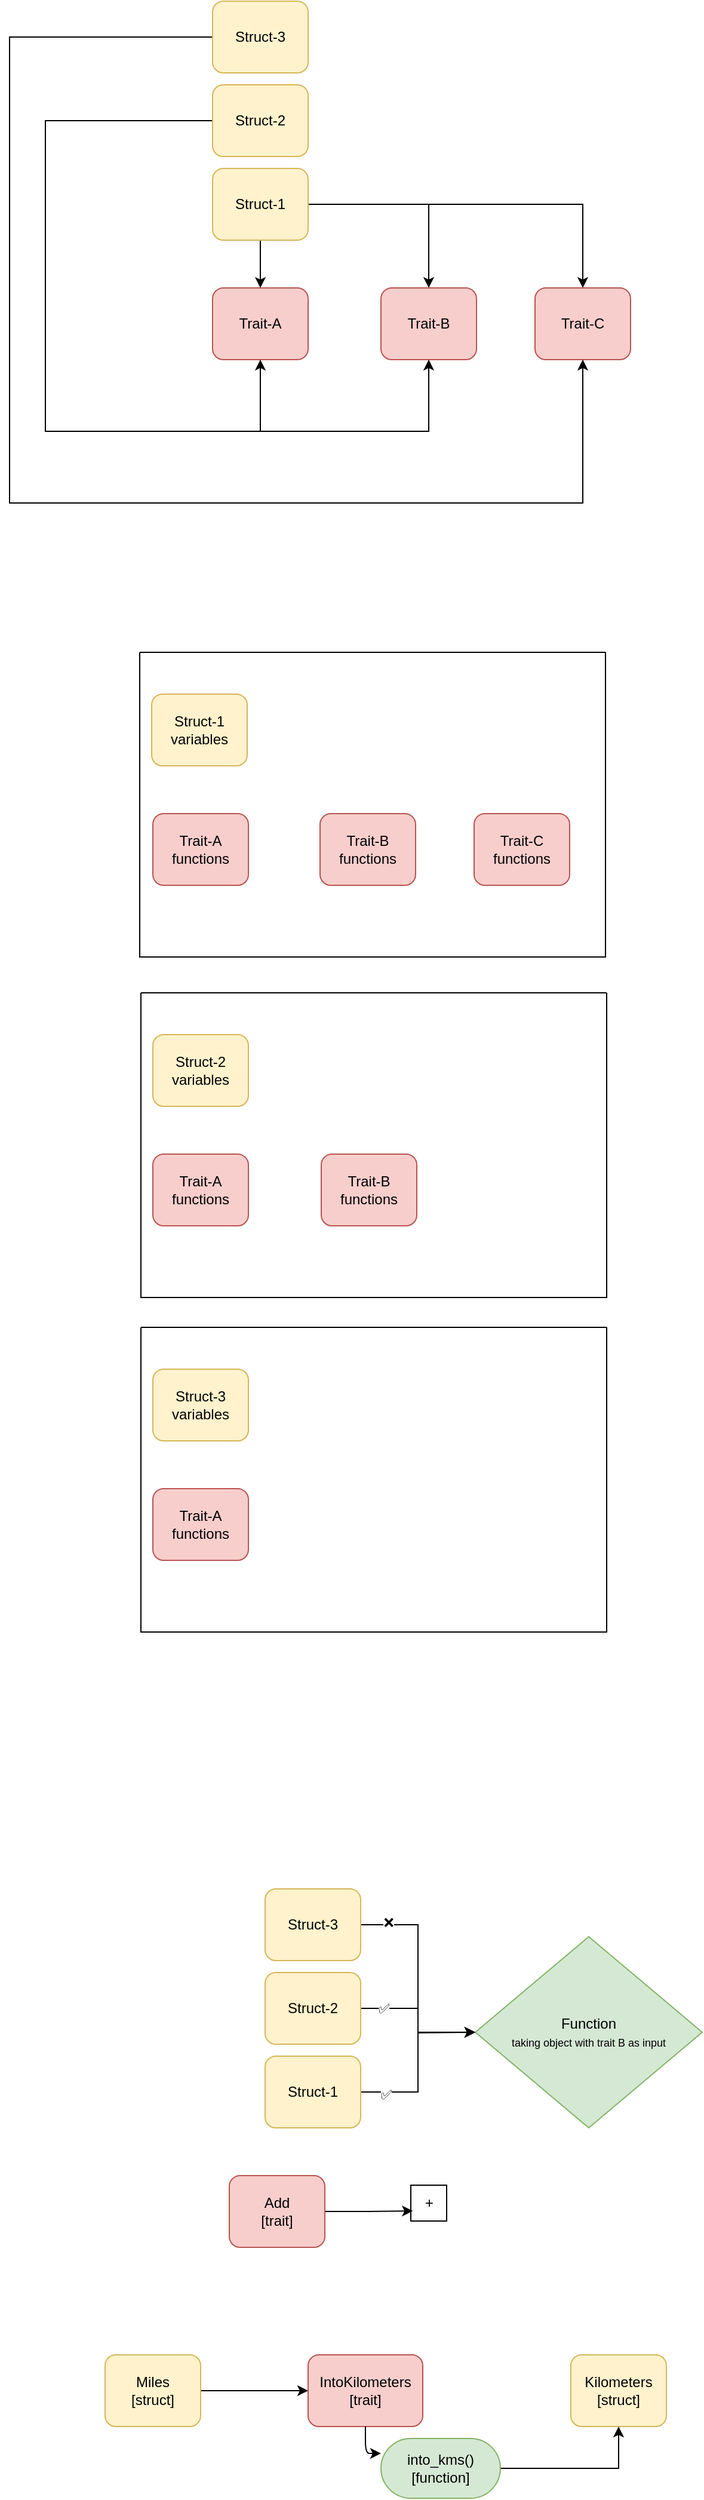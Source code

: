 <mxfile version="21.5.1" type="device">
  <diagram name="traits" id="J1QYEzPDVFck905wsPO7">
    <mxGraphModel dx="2269" dy="1640" grid="1" gridSize="10" guides="1" tooltips="1" connect="1" arrows="1" fold="1" page="1" pageScale="1" pageWidth="827" pageHeight="1169" math="0" shadow="0">
      <root>
        <mxCell id="0" />
        <mxCell id="1" parent="0" />
        <mxCell id="vXFJJJUFauFDbbAC1j7B-3" value="" style="edgeStyle=orthogonalEdgeStyle;rounded=0;orthogonalLoop=1;jettySize=auto;html=1;" edge="1" parent="1" source="vXFJJJUFauFDbbAC1j7B-1" target="vXFJJJUFauFDbbAC1j7B-2">
          <mxGeometry relative="1" as="geometry" />
        </mxCell>
        <mxCell id="vXFJJJUFauFDbbAC1j7B-5" style="edgeStyle=orthogonalEdgeStyle;rounded=0;orthogonalLoop=1;jettySize=auto;html=1;" edge="1" parent="1" source="vXFJJJUFauFDbbAC1j7B-1" target="vXFJJJUFauFDbbAC1j7B-4">
          <mxGeometry relative="1" as="geometry" />
        </mxCell>
        <mxCell id="vXFJJJUFauFDbbAC1j7B-7" style="edgeStyle=orthogonalEdgeStyle;rounded=0;orthogonalLoop=1;jettySize=auto;html=1;entryX=0.5;entryY=0;entryDx=0;entryDy=0;" edge="1" parent="1" source="vXFJJJUFauFDbbAC1j7B-1" target="vXFJJJUFauFDbbAC1j7B-6">
          <mxGeometry relative="1" as="geometry" />
        </mxCell>
        <mxCell id="vXFJJJUFauFDbbAC1j7B-1" value="Struct-1" style="rounded=1;whiteSpace=wrap;html=1;fillColor=#fff2cc;strokeColor=#d6b656;" vertex="1" parent="1">
          <mxGeometry x="360" y="190" width="80" height="60" as="geometry" />
        </mxCell>
        <mxCell id="vXFJJJUFauFDbbAC1j7B-2" value="Trait-A" style="rounded=1;whiteSpace=wrap;html=1;fillColor=#f8cecc;strokeColor=#b85450;" vertex="1" parent="1">
          <mxGeometry x="360" y="290" width="80" height="60" as="geometry" />
        </mxCell>
        <mxCell id="vXFJJJUFauFDbbAC1j7B-4" value="Trait-B" style="rounded=1;whiteSpace=wrap;html=1;fillColor=#f8cecc;strokeColor=#b85450;" vertex="1" parent="1">
          <mxGeometry x="501" y="290" width="80" height="60" as="geometry" />
        </mxCell>
        <mxCell id="vXFJJJUFauFDbbAC1j7B-6" value="Trait-C" style="rounded=1;whiteSpace=wrap;html=1;fillColor=#f8cecc;strokeColor=#b85450;" vertex="1" parent="1">
          <mxGeometry x="630" y="290" width="80" height="60" as="geometry" />
        </mxCell>
        <mxCell id="vXFJJJUFauFDbbAC1j7B-9" style="edgeStyle=orthogonalEdgeStyle;rounded=0;orthogonalLoop=1;jettySize=auto;html=1;entryX=0.5;entryY=1;entryDx=0;entryDy=0;" edge="1" parent="1" source="vXFJJJUFauFDbbAC1j7B-8" target="vXFJJJUFauFDbbAC1j7B-2">
          <mxGeometry relative="1" as="geometry">
            <Array as="points">
              <mxPoint x="220" y="150" />
              <mxPoint x="220" y="410" />
              <mxPoint x="400" y="410" />
            </Array>
          </mxGeometry>
        </mxCell>
        <mxCell id="vXFJJJUFauFDbbAC1j7B-10" style="edgeStyle=orthogonalEdgeStyle;rounded=0;orthogonalLoop=1;jettySize=auto;html=1;entryX=0.5;entryY=1;entryDx=0;entryDy=0;" edge="1" parent="1" source="vXFJJJUFauFDbbAC1j7B-8" target="vXFJJJUFauFDbbAC1j7B-4">
          <mxGeometry relative="1" as="geometry">
            <Array as="points">
              <mxPoint x="220" y="150" />
              <mxPoint x="220" y="410" />
              <mxPoint x="541" y="410" />
            </Array>
          </mxGeometry>
        </mxCell>
        <mxCell id="vXFJJJUFauFDbbAC1j7B-8" value="Struct-2" style="rounded=1;whiteSpace=wrap;html=1;fillColor=#fff2cc;strokeColor=#d6b656;" vertex="1" parent="1">
          <mxGeometry x="360" y="120" width="80" height="60" as="geometry" />
        </mxCell>
        <mxCell id="vXFJJJUFauFDbbAC1j7B-12" style="edgeStyle=orthogonalEdgeStyle;rounded=0;orthogonalLoop=1;jettySize=auto;html=1;entryX=0.5;entryY=1;entryDx=0;entryDy=0;" edge="1" parent="1" source="vXFJJJUFauFDbbAC1j7B-11" target="vXFJJJUFauFDbbAC1j7B-6">
          <mxGeometry relative="1" as="geometry">
            <Array as="points">
              <mxPoint x="190" y="80" />
              <mxPoint x="190" y="470" />
              <mxPoint x="670" y="470" />
            </Array>
          </mxGeometry>
        </mxCell>
        <mxCell id="vXFJJJUFauFDbbAC1j7B-11" value="Struct-3" style="rounded=1;whiteSpace=wrap;html=1;fillColor=#fff2cc;strokeColor=#d6b656;" vertex="1" parent="1">
          <mxGeometry x="360" y="50" width="80" height="60" as="geometry" />
        </mxCell>
        <mxCell id="vXFJJJUFauFDbbAC1j7B-13" value="" style="swimlane;startSize=0;" vertex="1" parent="1">
          <mxGeometry x="300" y="880" width="390" height="255" as="geometry" />
        </mxCell>
        <mxCell id="vXFJJJUFauFDbbAC1j7B-14" value="Struct-2 variables" style="rounded=1;whiteSpace=wrap;html=1;fillColor=#fff2cc;strokeColor=#d6b656;" vertex="1" parent="vXFJJJUFauFDbbAC1j7B-13">
          <mxGeometry x="10" y="35" width="80" height="60" as="geometry" />
        </mxCell>
        <mxCell id="vXFJJJUFauFDbbAC1j7B-15" value="Trait-A&lt;br&gt;functions" style="rounded=1;whiteSpace=wrap;html=1;fillColor=#f8cecc;strokeColor=#b85450;" vertex="1" parent="vXFJJJUFauFDbbAC1j7B-13">
          <mxGeometry x="10" y="135" width="80" height="60" as="geometry" />
        </mxCell>
        <mxCell id="vXFJJJUFauFDbbAC1j7B-16" value="Trait-B&lt;br&gt;functions" style="rounded=1;whiteSpace=wrap;html=1;fillColor=#f8cecc;strokeColor=#b85450;" vertex="1" parent="vXFJJJUFauFDbbAC1j7B-13">
          <mxGeometry x="151" y="135" width="80" height="60" as="geometry" />
        </mxCell>
        <mxCell id="vXFJJJUFauFDbbAC1j7B-18" value="" style="swimlane;startSize=0;" vertex="1" parent="1">
          <mxGeometry x="299" y="595" width="390" height="255" as="geometry" />
        </mxCell>
        <mxCell id="vXFJJJUFauFDbbAC1j7B-19" value="Struct-1 variables" style="rounded=1;whiteSpace=wrap;html=1;fillColor=#fff2cc;strokeColor=#d6b656;" vertex="1" parent="vXFJJJUFauFDbbAC1j7B-18">
          <mxGeometry x="10" y="35" width="80" height="60" as="geometry" />
        </mxCell>
        <mxCell id="vXFJJJUFauFDbbAC1j7B-20" value="Trait-A functions" style="rounded=1;whiteSpace=wrap;html=1;fillColor=#f8cecc;strokeColor=#b85450;" vertex="1" parent="vXFJJJUFauFDbbAC1j7B-18">
          <mxGeometry x="11" y="135" width="80" height="60" as="geometry" />
        </mxCell>
        <mxCell id="vXFJJJUFauFDbbAC1j7B-21" value="Trait-B&lt;br&gt;functions" style="rounded=1;whiteSpace=wrap;html=1;fillColor=#f8cecc;strokeColor=#b85450;" vertex="1" parent="vXFJJJUFauFDbbAC1j7B-18">
          <mxGeometry x="151" y="135" width="80" height="60" as="geometry" />
        </mxCell>
        <mxCell id="vXFJJJUFauFDbbAC1j7B-22" value="Trait-C&lt;br&gt;functions" style="rounded=1;whiteSpace=wrap;html=1;fillColor=#f8cecc;strokeColor=#b85450;" vertex="1" parent="vXFJJJUFauFDbbAC1j7B-18">
          <mxGeometry x="280" y="135" width="80" height="60" as="geometry" />
        </mxCell>
        <mxCell id="vXFJJJUFauFDbbAC1j7B-23" value="" style="swimlane;startSize=0;" vertex="1" parent="1">
          <mxGeometry x="300" y="1160" width="390" height="255" as="geometry" />
        </mxCell>
        <mxCell id="vXFJJJUFauFDbbAC1j7B-24" value="Struct-3 variables" style="rounded=1;whiteSpace=wrap;html=1;fillColor=#fff2cc;strokeColor=#d6b656;" vertex="1" parent="vXFJJJUFauFDbbAC1j7B-23">
          <mxGeometry x="10" y="35" width="80" height="60" as="geometry" />
        </mxCell>
        <mxCell id="vXFJJJUFauFDbbAC1j7B-25" value="Trait-A&lt;br&gt;functions" style="rounded=1;whiteSpace=wrap;html=1;fillColor=#f8cecc;strokeColor=#b85450;" vertex="1" parent="vXFJJJUFauFDbbAC1j7B-23">
          <mxGeometry x="10" y="135" width="80" height="60" as="geometry" />
        </mxCell>
        <mxCell id="vXFJJJUFauFDbbAC1j7B-27" value="Function&lt;br&gt;&lt;font style=&quot;font-size: 9px;&quot;&gt;taking object with trait B as input&lt;/font&gt;" style="rhombus;whiteSpace=wrap;html=1;fillColor=#d5e8d4;strokeColor=#82b366;" vertex="1" parent="1">
          <mxGeometry x="580" y="1670" width="190" height="160" as="geometry" />
        </mxCell>
        <mxCell id="vXFJJJUFauFDbbAC1j7B-31" style="edgeStyle=orthogonalEdgeStyle;rounded=0;orthogonalLoop=1;jettySize=auto;html=1;" edge="1" parent="1" source="vXFJJJUFauFDbbAC1j7B-28" target="vXFJJJUFauFDbbAC1j7B-27">
          <mxGeometry relative="1" as="geometry" />
        </mxCell>
        <mxCell id="vXFJJJUFauFDbbAC1j7B-36" value="✅" style="edgeLabel;html=1;align=center;verticalAlign=middle;resizable=0;points=[];" vertex="1" connectable="0" parent="vXFJJJUFauFDbbAC1j7B-31">
          <mxGeometry x="-0.716" y="-2" relative="1" as="geometry">
            <mxPoint as="offset" />
          </mxGeometry>
        </mxCell>
        <mxCell id="vXFJJJUFauFDbbAC1j7B-28" value="Struct-1" style="rounded=1;whiteSpace=wrap;html=1;fillColor=#fff2cc;strokeColor=#d6b656;" vertex="1" parent="1">
          <mxGeometry x="404" y="1770" width="80" height="60" as="geometry" />
        </mxCell>
        <mxCell id="vXFJJJUFauFDbbAC1j7B-32" style="edgeStyle=orthogonalEdgeStyle;rounded=0;orthogonalLoop=1;jettySize=auto;html=1;" edge="1" parent="1" source="vXFJJJUFauFDbbAC1j7B-29">
          <mxGeometry relative="1" as="geometry">
            <mxPoint x="580" y="1750" as="targetPoint" />
          </mxGeometry>
        </mxCell>
        <mxCell id="vXFJJJUFauFDbbAC1j7B-35" value="✅" style="edgeLabel;html=1;align=center;verticalAlign=middle;resizable=0;points=[];" vertex="1" connectable="0" parent="vXFJJJUFauFDbbAC1j7B-32">
          <mxGeometry x="-0.67" relative="1" as="geometry">
            <mxPoint as="offset" />
          </mxGeometry>
        </mxCell>
        <mxCell id="vXFJJJUFauFDbbAC1j7B-29" value="Struct-2" style="rounded=1;whiteSpace=wrap;html=1;fillColor=#fff2cc;strokeColor=#d6b656;" vertex="1" parent="1">
          <mxGeometry x="404" y="1700" width="80" height="60" as="geometry" />
        </mxCell>
        <mxCell id="vXFJJJUFauFDbbAC1j7B-33" style="edgeStyle=orthogonalEdgeStyle;rounded=0;orthogonalLoop=1;jettySize=auto;html=1;entryX=0;entryY=0.5;entryDx=0;entryDy=0;" edge="1" parent="1" source="vXFJJJUFauFDbbAC1j7B-30" target="vXFJJJUFauFDbbAC1j7B-27">
          <mxGeometry relative="1" as="geometry" />
        </mxCell>
        <mxCell id="vXFJJJUFauFDbbAC1j7B-34" value="❌" style="edgeLabel;html=1;align=center;verticalAlign=middle;resizable=0;points=[];" vertex="1" connectable="0" parent="vXFJJJUFauFDbbAC1j7B-33">
          <mxGeometry x="-0.76" y="2" relative="1" as="geometry">
            <mxPoint as="offset" />
          </mxGeometry>
        </mxCell>
        <mxCell id="vXFJJJUFauFDbbAC1j7B-30" value="Struct-3" style="rounded=1;whiteSpace=wrap;html=1;fillColor=#fff2cc;strokeColor=#d6b656;" vertex="1" parent="1">
          <mxGeometry x="404" y="1630" width="80" height="60" as="geometry" />
        </mxCell>
        <mxCell id="vXFJJJUFauFDbbAC1j7B-45" style="edgeStyle=orthogonalEdgeStyle;rounded=0;orthogonalLoop=1;jettySize=auto;html=1;entryX=0;entryY=0.5;entryDx=0;entryDy=0;" edge="1" parent="1" source="vXFJJJUFauFDbbAC1j7B-37" target="vXFJJJUFauFDbbAC1j7B-44">
          <mxGeometry relative="1" as="geometry" />
        </mxCell>
        <mxCell id="vXFJJJUFauFDbbAC1j7B-37" value="Miles&lt;br&gt;[struct]" style="rounded=1;whiteSpace=wrap;html=1;fillColor=#fff2cc;strokeColor=#d6b656;" vertex="1" parent="1">
          <mxGeometry x="270" y="2020" width="80" height="60" as="geometry" />
        </mxCell>
        <mxCell id="vXFJJJUFauFDbbAC1j7B-38" value="Kilometers&lt;br&gt;[struct]" style="rounded=1;whiteSpace=wrap;html=1;fillColor=#fff2cc;strokeColor=#d6b656;" vertex="1" parent="1">
          <mxGeometry x="660" y="2020" width="80" height="60" as="geometry" />
        </mxCell>
        <mxCell id="vXFJJJUFauFDbbAC1j7B-43" style="edgeStyle=orthogonalEdgeStyle;rounded=0;orthogonalLoop=1;jettySize=auto;html=1;entryX=0.056;entryY=0.718;entryDx=0;entryDy=0;entryPerimeter=0;" edge="1" parent="1" source="vXFJJJUFauFDbbAC1j7B-41" target="vXFJJJUFauFDbbAC1j7B-42">
          <mxGeometry relative="1" as="geometry" />
        </mxCell>
        <mxCell id="vXFJJJUFauFDbbAC1j7B-41" value="Add&lt;br&gt;[trait]" style="rounded=1;whiteSpace=wrap;html=1;fillColor=#f8cecc;strokeColor=#b85450;" vertex="1" parent="1">
          <mxGeometry x="374" y="1870" width="80" height="60" as="geometry" />
        </mxCell>
        <mxCell id="vXFJJJUFauFDbbAC1j7B-42" value="+" style="text;html=1;align=center;verticalAlign=middle;resizable=0;points=[];autosize=1;strokeColor=default;fillColor=none;" vertex="1" parent="1">
          <mxGeometry x="526" y="1878" width="30" height="30" as="geometry" />
        </mxCell>
        <mxCell id="vXFJJJUFauFDbbAC1j7B-44" value="IntoKilometers&lt;br&gt;[trait]" style="rounded=1;whiteSpace=wrap;html=1;fillColor=#f8cecc;strokeColor=#b85450;" vertex="1" parent="1">
          <mxGeometry x="440" y="2020" width="96" height="60" as="geometry" />
        </mxCell>
        <mxCell id="vXFJJJUFauFDbbAC1j7B-50" style="edgeStyle=orthogonalEdgeStyle;rounded=1;html=1;entryX=0;entryY=0.25;entryDx=0;entryDy=0;startArrow=none;startFill=0;endArrow=classic;endFill=1;exitX=0.5;exitY=1;exitDx=0;exitDy=0;" edge="1" target="vXFJJJUFauFDbbAC1j7B-57" parent="1" source="vXFJJJUFauFDbbAC1j7B-44">
          <mxGeometry relative="1" as="geometry">
            <mxPoint x="655" y="1970" as="sourcePoint" />
            <mxPoint x="625.0" y="2095" as="targetPoint" />
          </mxGeometry>
        </mxCell>
        <mxCell id="vXFJJJUFauFDbbAC1j7B-58" style="edgeStyle=orthogonalEdgeStyle;rounded=0;orthogonalLoop=1;jettySize=auto;html=1;startArrow=none;endArrow=classic;segment=10;sourcePerimeterSpacing=0;targetPerimeterSpacing=0;entryX=0.5;entryY=1;entryDx=0;entryDy=0;endFill=1;" edge="1" parent="1" source="vXFJJJUFauFDbbAC1j7B-57" target="vXFJJJUFauFDbbAC1j7B-38">
          <mxGeometry relative="1" as="geometry" />
        </mxCell>
        <mxCell id="vXFJJJUFauFDbbAC1j7B-57" value="into_kms()&lt;br&gt;[function]" style="whiteSpace=wrap;html=1;rounded=1;arcSize=50;align=center;verticalAlign=middle;strokeWidth=1;autosize=1;spacing=4;treeFolding=1;treeMoving=1;newEdgeStyle={&quot;edgeStyle&quot;:&quot;entityRelationEdgeStyle&quot;,&quot;startArrow&quot;:&quot;none&quot;,&quot;endArrow&quot;:&quot;none&quot;,&quot;segment&quot;:10,&quot;curved&quot;:1,&quot;sourcePerimeterSpacing&quot;:0,&quot;targetPerimeterSpacing&quot;:0};fillColor=#d5e8d4;strokeColor=#82b366;" vertex="1" parent="1">
          <mxGeometry x="501" y="2090" width="100" height="50" as="geometry" />
        </mxCell>
      </root>
    </mxGraphModel>
  </diagram>
</mxfile>
